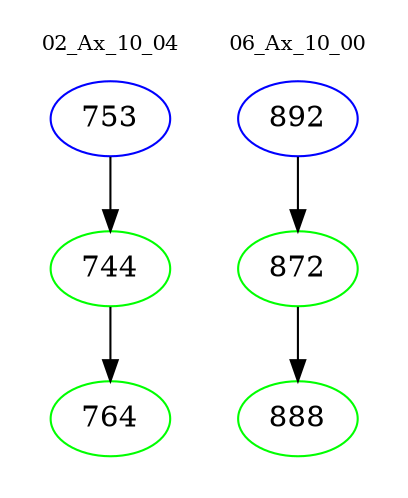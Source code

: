 digraph{
subgraph cluster_0 {
color = white
label = "02_Ax_10_04";
fontsize=10;
T0_753 [label="753", color="blue"]
T0_753 -> T0_744 [color="black"]
T0_744 [label="744", color="green"]
T0_744 -> T0_764 [color="black"]
T0_764 [label="764", color="green"]
}
subgraph cluster_1 {
color = white
label = "06_Ax_10_00";
fontsize=10;
T1_892 [label="892", color="blue"]
T1_892 -> T1_872 [color="black"]
T1_872 [label="872", color="green"]
T1_872 -> T1_888 [color="black"]
T1_888 [label="888", color="green"]
}
}
